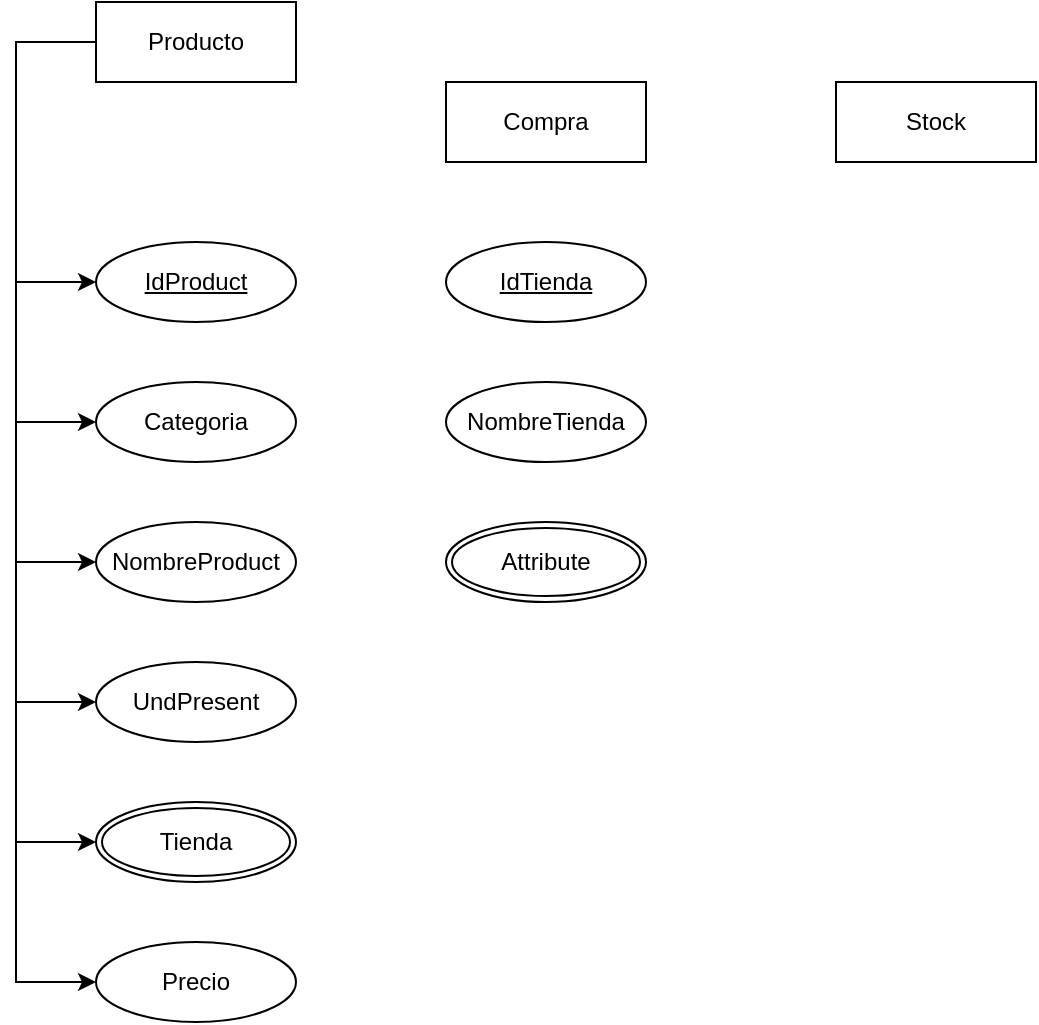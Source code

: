 <mxfile version="16.6.1" type="github">
  <diagram id="R2lEEEUBdFMjLlhIrx00" name="Page-1">
    <mxGraphModel dx="1422" dy="762" grid="1" gridSize="10" guides="1" tooltips="1" connect="1" arrows="1" fold="1" page="1" pageScale="1" pageWidth="850" pageHeight="1100" math="0" shadow="0" extFonts="Permanent Marker^https://fonts.googleapis.com/css?family=Permanent+Marker">
      <root>
        <mxCell id="0" />
        <mxCell id="1" parent="0" />
        <mxCell id="msDAXciH8fFA_0PHW9fL-1" value="Posts" style="whiteSpace=wrap;html=1;align=center;" vertex="1" parent="1">
          <mxGeometry x="200" y="180" width="100" height="40" as="geometry" />
        </mxCell>
        <mxCell id="msDAXciH8fFA_0PHW9fL-2" value="Attribute" style="ellipse;whiteSpace=wrap;html=1;align=center;fontStyle=4;" vertex="1" parent="1">
          <mxGeometry x="200" y="180" width="100" height="40" as="geometry" />
        </mxCell>
        <mxCell id="msDAXciH8fFA_0PHW9fL-16" style="edgeStyle=orthogonalEdgeStyle;rounded=0;orthogonalLoop=1;jettySize=auto;html=1;exitX=0;exitY=0.5;exitDx=0;exitDy=0;entryX=0;entryY=0.5;entryDx=0;entryDy=0;" edge="1" parent="1" source="msDAXciH8fFA_0PHW9fL-3" target="msDAXciH8fFA_0PHW9fL-17">
          <mxGeometry relative="1" as="geometry">
            <mxPoint x="160" y="320" as="targetPoint" />
            <Array as="points">
              <mxPoint x="160" y="200" />
              <mxPoint x="160" y="320" />
            </Array>
          </mxGeometry>
        </mxCell>
        <mxCell id="msDAXciH8fFA_0PHW9fL-22" style="edgeStyle=orthogonalEdgeStyle;rounded=0;orthogonalLoop=1;jettySize=auto;html=1;exitX=0;exitY=0.5;exitDx=0;exitDy=0;entryX=0;entryY=0.5;entryDx=0;entryDy=0;" edge="1" parent="1" source="msDAXciH8fFA_0PHW9fL-3" target="msDAXciH8fFA_0PHW9fL-19">
          <mxGeometry relative="1" as="geometry">
            <Array as="points">
              <mxPoint x="160" y="200" />
              <mxPoint x="160" y="460" />
            </Array>
          </mxGeometry>
        </mxCell>
        <mxCell id="msDAXciH8fFA_0PHW9fL-23" style="edgeStyle=orthogonalEdgeStyle;rounded=0;orthogonalLoop=1;jettySize=auto;html=1;exitX=0;exitY=0.5;exitDx=0;exitDy=0;entryX=0;entryY=0.5;entryDx=0;entryDy=0;" edge="1" parent="1" source="msDAXciH8fFA_0PHW9fL-3" target="msDAXciH8fFA_0PHW9fL-18">
          <mxGeometry relative="1" as="geometry">
            <Array as="points">
              <mxPoint x="160" y="200" />
              <mxPoint x="160" y="390" />
            </Array>
          </mxGeometry>
        </mxCell>
        <mxCell id="msDAXciH8fFA_0PHW9fL-24" style="edgeStyle=orthogonalEdgeStyle;rounded=0;orthogonalLoop=1;jettySize=auto;html=1;exitX=0;exitY=0.5;exitDx=0;exitDy=0;entryX=0;entryY=0.5;entryDx=0;entryDy=0;" edge="1" parent="1" source="msDAXciH8fFA_0PHW9fL-3" target="msDAXciH8fFA_0PHW9fL-20">
          <mxGeometry relative="1" as="geometry">
            <Array as="points">
              <mxPoint x="160" y="200" />
              <mxPoint x="160" y="530" />
            </Array>
          </mxGeometry>
        </mxCell>
        <mxCell id="msDAXciH8fFA_0PHW9fL-27" style="edgeStyle=orthogonalEdgeStyle;rounded=0;orthogonalLoop=1;jettySize=auto;html=1;exitX=0;exitY=0.5;exitDx=0;exitDy=0;entryX=0;entryY=0.5;entryDx=0;entryDy=0;" edge="1" parent="1" source="msDAXciH8fFA_0PHW9fL-3" target="msDAXciH8fFA_0PHW9fL-25">
          <mxGeometry relative="1" as="geometry">
            <Array as="points">
              <mxPoint x="160" y="200" />
              <mxPoint x="160" y="600" />
            </Array>
          </mxGeometry>
        </mxCell>
        <mxCell id="msDAXciH8fFA_0PHW9fL-28" style="edgeStyle=orthogonalEdgeStyle;rounded=0;orthogonalLoop=1;jettySize=auto;html=1;exitX=0;exitY=0.5;exitDx=0;exitDy=0;entryX=0;entryY=0.5;entryDx=0;entryDy=0;" edge="1" parent="1" source="msDAXciH8fFA_0PHW9fL-3" target="msDAXciH8fFA_0PHW9fL-26">
          <mxGeometry relative="1" as="geometry">
            <Array as="points">
              <mxPoint x="160" y="200" />
              <mxPoint x="160" y="670" />
            </Array>
          </mxGeometry>
        </mxCell>
        <mxCell id="msDAXciH8fFA_0PHW9fL-3" value="Producto" style="whiteSpace=wrap;html=1;align=center;" vertex="1" parent="1">
          <mxGeometry x="200" y="180" width="100" height="40" as="geometry" />
        </mxCell>
        <mxCell id="msDAXciH8fFA_0PHW9fL-14" value="Compra" style="whiteSpace=wrap;html=1;align=center;" vertex="1" parent="1">
          <mxGeometry x="375" y="220" width="100" height="40" as="geometry" />
        </mxCell>
        <mxCell id="msDAXciH8fFA_0PHW9fL-15" value="Stock" style="whiteSpace=wrap;html=1;align=center;" vertex="1" parent="1">
          <mxGeometry x="570" y="220" width="100" height="40" as="geometry" />
        </mxCell>
        <mxCell id="msDAXciH8fFA_0PHW9fL-17" value="IdProduct" style="ellipse;whiteSpace=wrap;html=1;align=center;fontStyle=4;" vertex="1" parent="1">
          <mxGeometry x="200" y="300" width="100" height="40" as="geometry" />
        </mxCell>
        <mxCell id="msDAXciH8fFA_0PHW9fL-18" value="Categoria" style="ellipse;whiteSpace=wrap;html=1;align=center;" vertex="1" parent="1">
          <mxGeometry x="200" y="370" width="100" height="40" as="geometry" />
        </mxCell>
        <mxCell id="msDAXciH8fFA_0PHW9fL-19" value="NombreProduct" style="ellipse;whiteSpace=wrap;html=1;align=center;" vertex="1" parent="1">
          <mxGeometry x="200" y="440" width="100" height="40" as="geometry" />
        </mxCell>
        <mxCell id="msDAXciH8fFA_0PHW9fL-20" value="UndPresent" style="ellipse;whiteSpace=wrap;html=1;align=center;" vertex="1" parent="1">
          <mxGeometry x="200" y="510" width="100" height="40" as="geometry" />
        </mxCell>
        <mxCell id="msDAXciH8fFA_0PHW9fL-25" value="Tienda" style="ellipse;shape=doubleEllipse;margin=3;whiteSpace=wrap;html=1;align=center;" vertex="1" parent="1">
          <mxGeometry x="200" y="580" width="100" height="40" as="geometry" />
        </mxCell>
        <mxCell id="msDAXciH8fFA_0PHW9fL-26" value="Precio" style="ellipse;whiteSpace=wrap;html=1;align=center;" vertex="1" parent="1">
          <mxGeometry x="200" y="650" width="100" height="40" as="geometry" />
        </mxCell>
        <mxCell id="msDAXciH8fFA_0PHW9fL-30" value="IdTienda" style="ellipse;whiteSpace=wrap;html=1;align=center;fontStyle=4;" vertex="1" parent="1">
          <mxGeometry x="375" y="300" width="100" height="40" as="geometry" />
        </mxCell>
        <mxCell id="msDAXciH8fFA_0PHW9fL-31" value="NombreTienda" style="ellipse;whiteSpace=wrap;html=1;align=center;" vertex="1" parent="1">
          <mxGeometry x="375" y="370" width="100" height="40" as="geometry" />
        </mxCell>
        <mxCell id="msDAXciH8fFA_0PHW9fL-32" value="Attribute" style="ellipse;shape=doubleEllipse;margin=3;whiteSpace=wrap;html=1;align=center;" vertex="1" parent="1">
          <mxGeometry x="375" y="440" width="100" height="40" as="geometry" />
        </mxCell>
      </root>
    </mxGraphModel>
  </diagram>
</mxfile>
